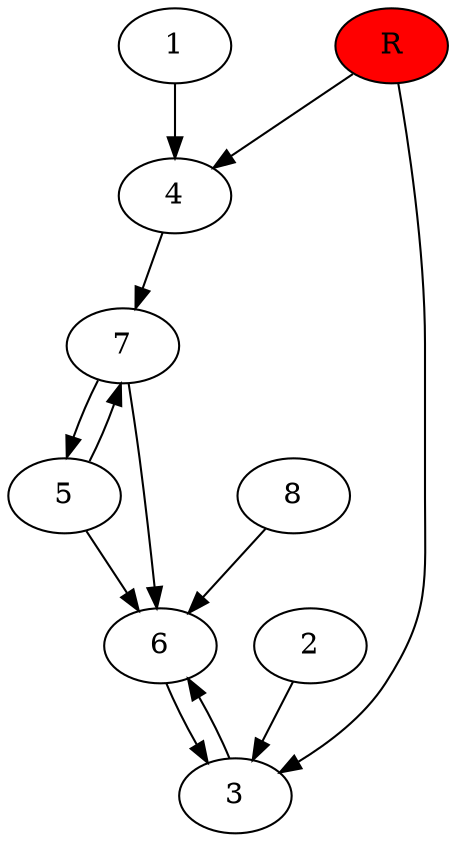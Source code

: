 digraph prb41957 {
	1
	2
	3
	4
	5
	6
	7
	8
	R [fillcolor="#ff0000" style=filled]
	1 -> 4
	2 -> 3
	3 -> 6
	4 -> 7
	5 -> 6
	5 -> 7
	6 -> 3
	7 -> 5
	7 -> 6
	8 -> 6
	R -> 3
	R -> 4
}
